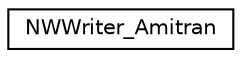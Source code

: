 digraph "Graphical Class Hierarchy"
{
  edge [fontname="Helvetica",fontsize="10",labelfontname="Helvetica",labelfontsize="10"];
  node [fontname="Helvetica",fontsize="10",shape=record];
  rankdir="LR";
  Node0 [label="NWWriter_Amitran",height=0.2,width=0.4,color="black", fillcolor="white", style="filled",URL="$db/d38/class_n_w_writer___amitran.html",tooltip="Exporter writing networks using the Amitran format. "];
}
